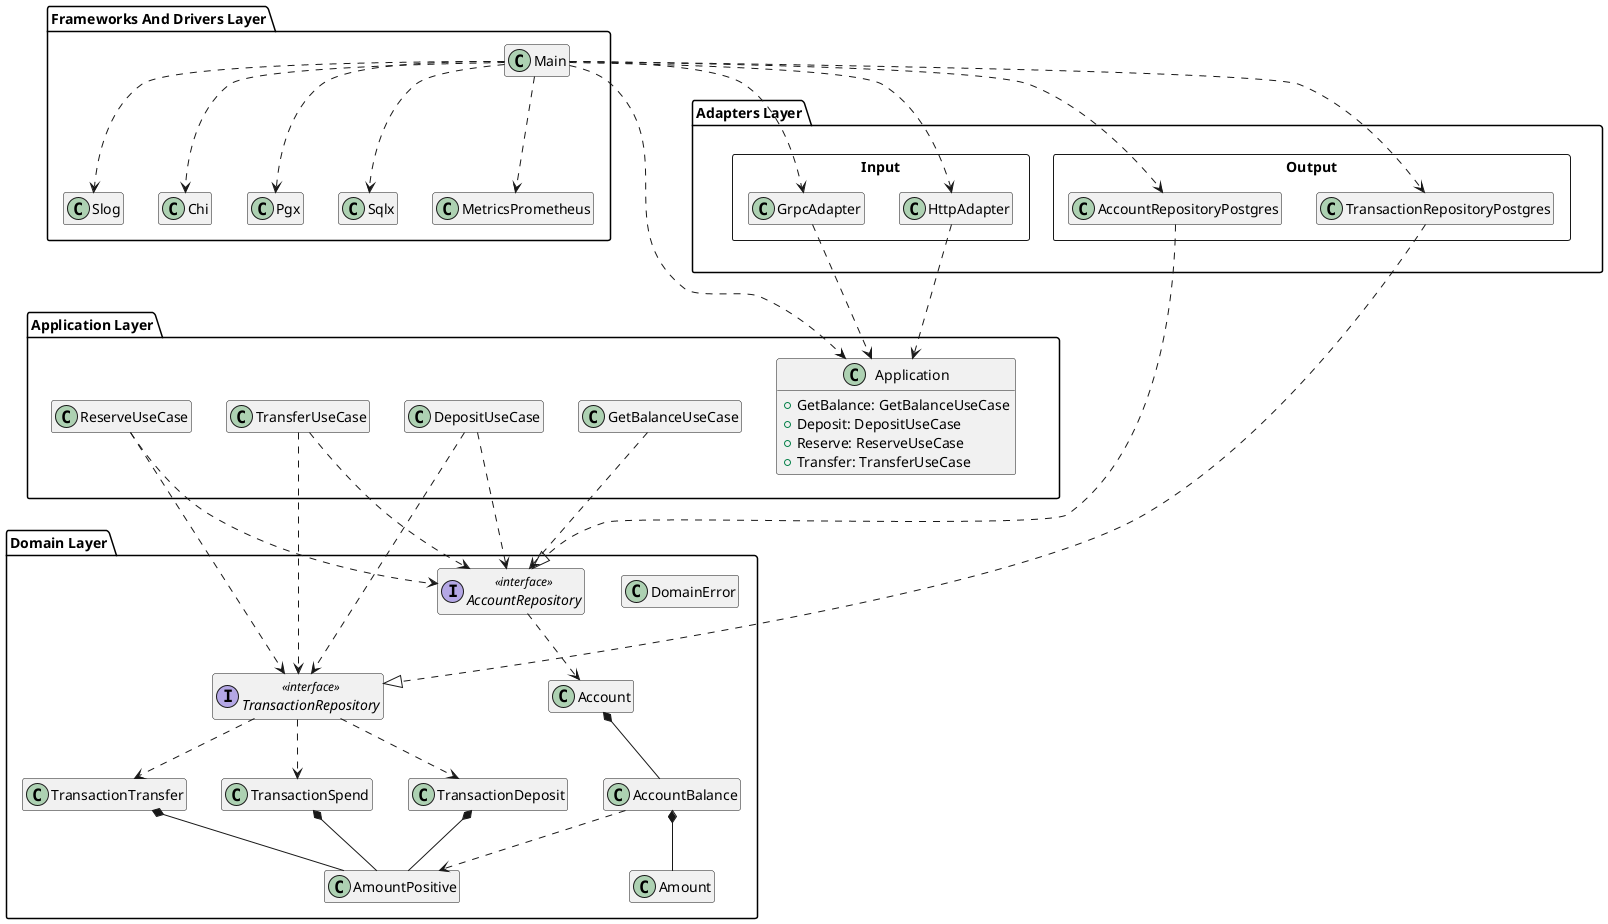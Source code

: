 @startuml


' left to right direction
top to bottom direction 
hide empty members


' "Domain Layer" -[hidden]down- "Application Layer"
"Application Layer" -[hidden]down- "Adapters Layer"
' "Adapters Layer" -[hidden]down- "Frameworks And Drivers Layer"

package "Domain Layer" {
    class Account {}
    class AccountBalance {}
    class Amount {}
    class AmountPositive {}

    class DomainError {}

    interface AccountRepository <<interface>> {}
    interface TransactionRepository <<interface>> {}

    class TransactionSpend {}
    class TransactionDeposit {}
    class TransactionTransfer {}

    Account *-- AccountBalance
    AccountBalance *-- Amount
    AccountBalance ..> AmountPositive

    AccountRepository ..> Account

    TransactionRepository ..> TransactionSpend
    TransactionRepository ..> TransactionDeposit
    TransactionRepository ..> TransactionTransfer

    TransactionSpend *-- AmountPositive
    TransactionDeposit *-- AmountPositive
    TransactionTransfer *-- AmountPositive

}

package "Application Layer" {
    class Application {
        + GetBalance: GetBalanceUseCase
        + Deposit: DepositUseCase 
        + Reserve: ReserveUseCase
        + Transfer: TransferUseCase
    }
    class GetBalanceUseCase {}
    class DepositUseCase {}
    class ReserveUseCase {}
    class TransferUseCase {}

    ' DepositUseCase --o Application
    ' ReserveUseCase --o Application
    ' GetBalanceUseCase --o Application
    ' TransferUseCase --o Application

    TransferUseCase ..> AccountRepository
    DepositUseCase ..> AccountRepository
    ReserveUseCase ..> AccountRepository
    GetBalanceUseCase ..> AccountRepository

    TransferUseCase ..> TransactionRepository
    DepositUseCase ..> TransactionRepository
    ReserveUseCase ..> TransactionRepository
}

package "Adapters Layer" {
    
    rectangle "Input" {
        class HttpAdapter {}
        class GrpcAdapter {}
    }

    rectangle "Output" {
        class AccountRepositoryPostgres {}
        class TransactionRepositoryPostgres {}
    }

    HttpAdapter ..> Application
    GrpcAdapter ..> Application
}

package "Frameworks And Drivers Layer" {
    class Main {}
    class Sqlx {}
    class MetricsPrometheus {}
    class Slog {}
    class Chi {}
    class Pgx {}

    Main ..> Application
    Main ..> Sqlx
    Main ..> MetricsPrometheus
    Main ..> Slog
    Main ..> Chi
    Main ..> Pgx

    Main ..> HttpAdapter
    Main ..> GrpcAdapter
    Main ..> AccountRepositoryPostgres
    Main ..> TransactionRepositoryPostgres

    AccountRepositoryPostgres ..|> AccountRepository
    TransactionRepositoryPostgres ..|> TransactionRepository
}

@enduml

